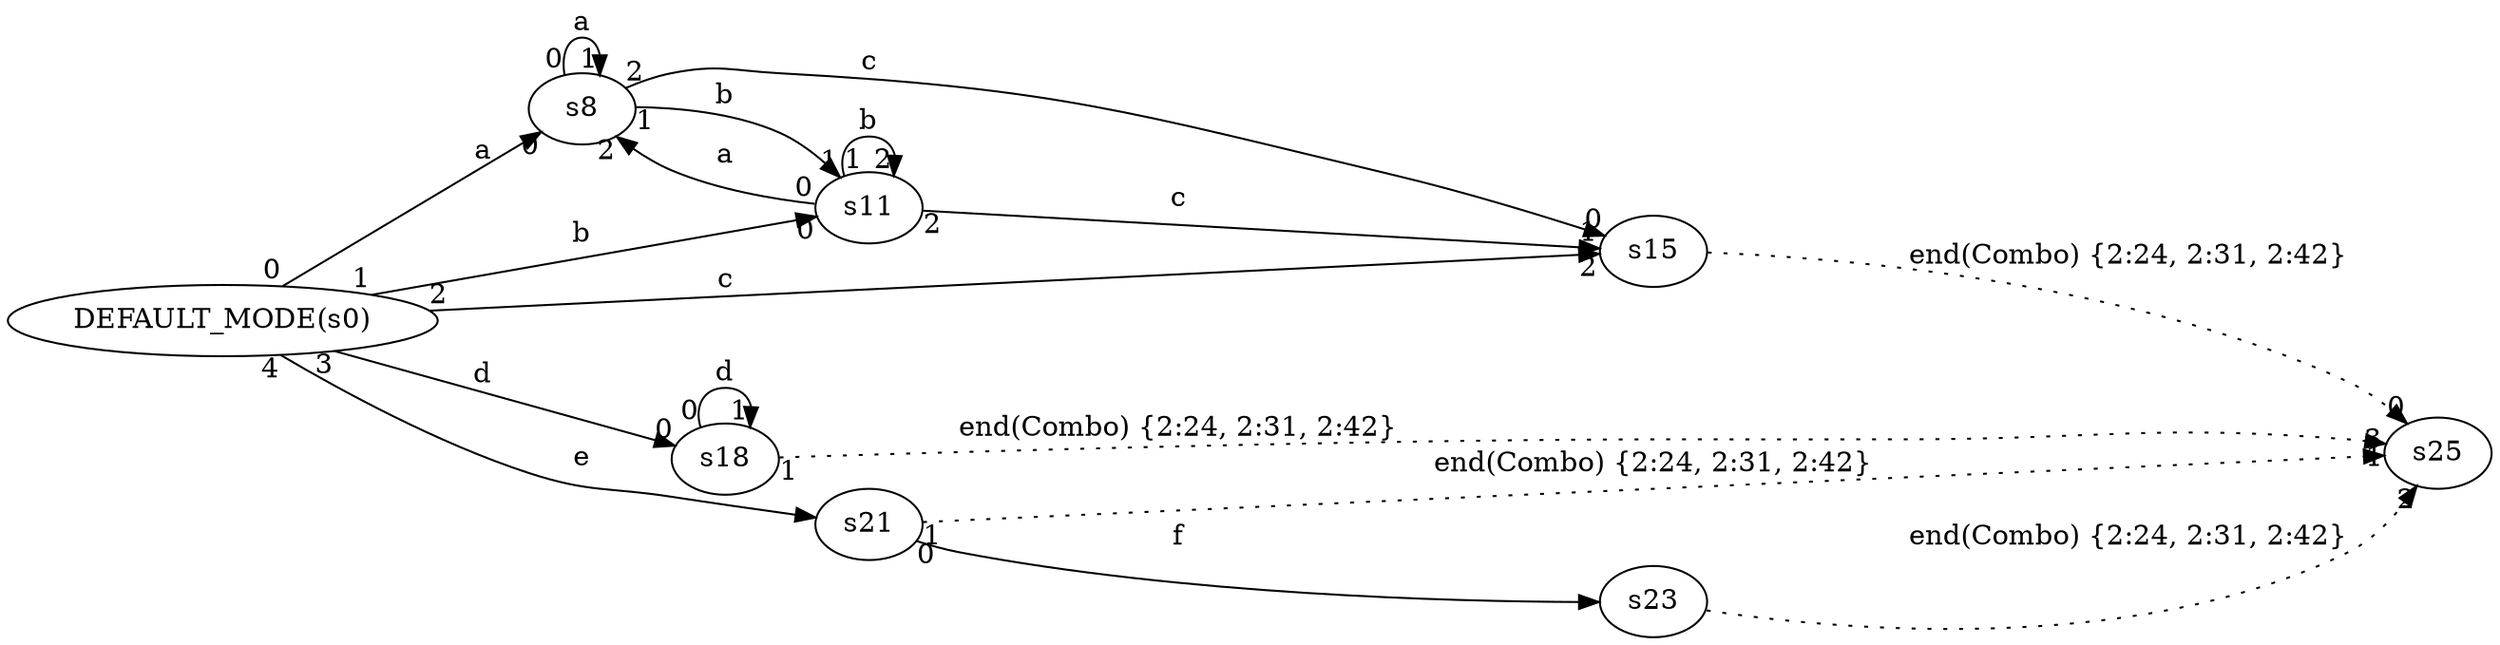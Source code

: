digraph ATN {
  rankdir=LR;

  "DEFAULT_MODE(s0)" -> s8 [label=a, taillabel=0, headlabel=0]
  s8 -> s8 [label=a, taillabel=0, headlabel=1]
  s8 -> s11 [label=b, taillabel=1, headlabel=1]
  s11 -> s8 [label=a, taillabel=0, headlabel=2]
  s11 -> s11 [label=b, taillabel=1, headlabel=2]
  s11 -> s15 [label=c, taillabel=2, headlabel=1]
  s15 -> s25 [label="end(Combo) {2:24, 2:31, 2:42}", headlabel=0, style=dotted]
  s8 -> s15 [label=c, taillabel=2, headlabel=0]
  "DEFAULT_MODE(s0)" -> s11 [label=b, taillabel=1, headlabel=0]
  "DEFAULT_MODE(s0)" -> s15 [label=c, taillabel=2, headlabel=2]
  "DEFAULT_MODE(s0)" -> s18 [label=d, taillabel=3, headlabel=0]
  s18 -> s18 [label=d, taillabel=0, headlabel=1]
  s18 -> s25 [label="end(Combo) {2:24, 2:31, 2:42}", taillabel=1, headlabel=1, style=dotted]
  "DEFAULT_MODE(s0)" -> s21 [label=e, taillabel=4]
  s21 -> s23 [label=f, taillabel=0]
  s23 -> s25 [label="end(Combo) {2:24, 2:31, 2:42}", headlabel=2, style=dotted]
  s21 -> s25 [label="end(Combo) {2:24, 2:31, 2:42}", taillabel=1, headlabel=3, style=dotted]
}